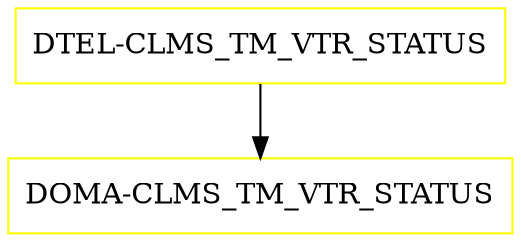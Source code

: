 digraph G {
  "DTEL-CLMS_TM_VTR_STATUS" [shape=box,color=yellow];
  "DOMA-CLMS_TM_VTR_STATUS" [shape=box,color=yellow,URL="./DOMA_CLMS_TM_VTR_STATUS.html"];
  "DTEL-CLMS_TM_VTR_STATUS" -> "DOMA-CLMS_TM_VTR_STATUS";
}
